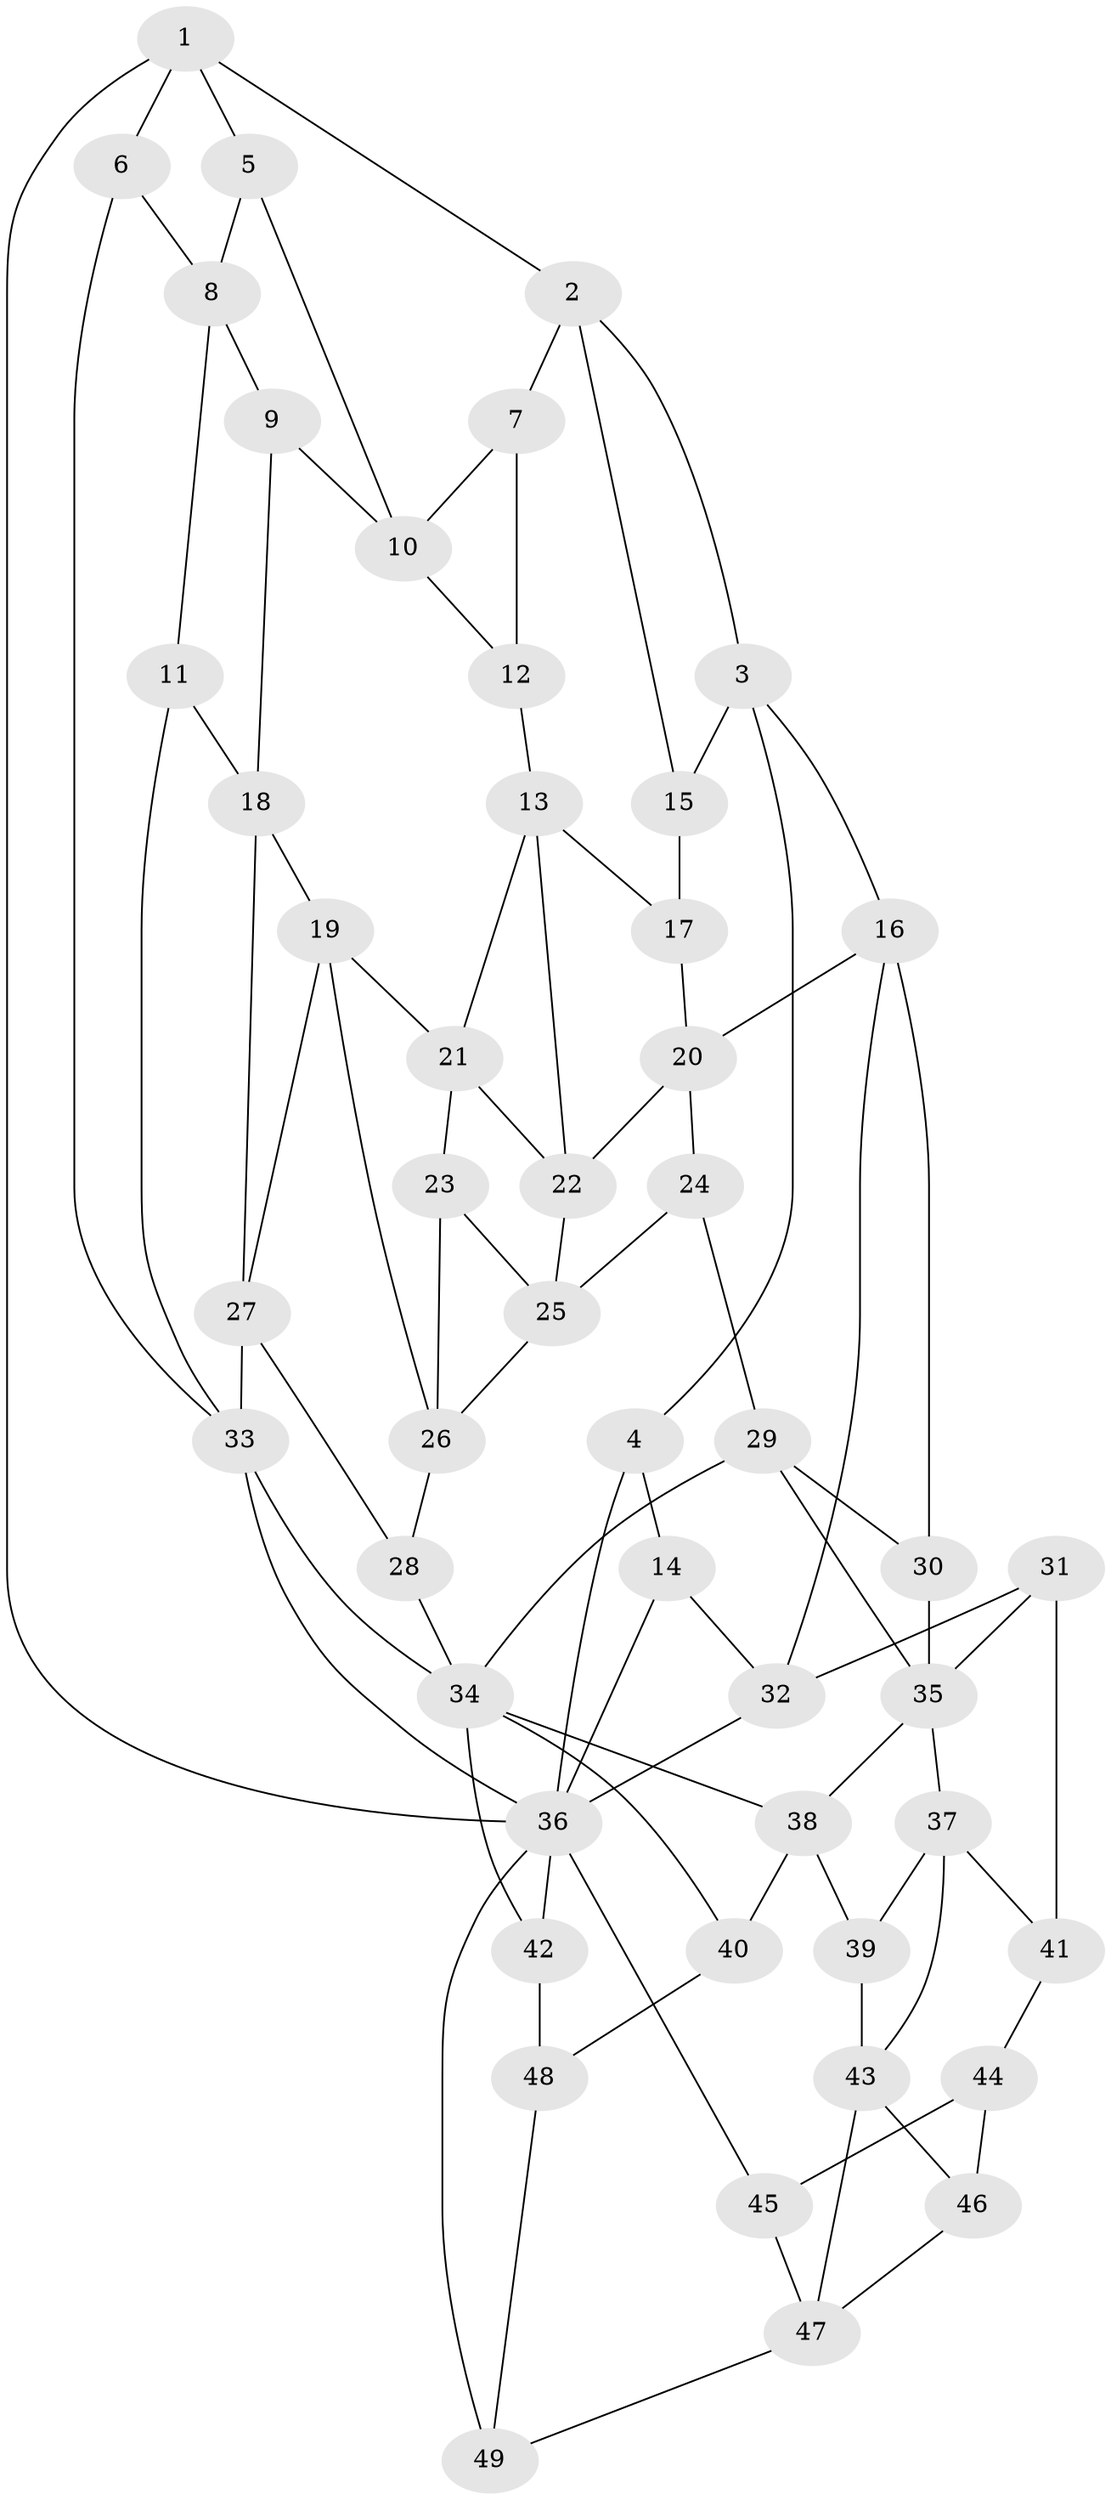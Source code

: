 // original degree distribution, {3: 0.030927835051546393, 5: 0.5051546391752577, 4: 0.23711340206185566, 6: 0.2268041237113402}
// Generated by graph-tools (version 1.1) at 2025/27/03/09/25 03:27:05]
// undirected, 49 vertices, 90 edges
graph export_dot {
graph [start="1"]
  node [color=gray90,style=filled];
  1;
  2;
  3;
  4;
  5;
  6;
  7;
  8;
  9;
  10;
  11;
  12;
  13;
  14;
  15;
  16;
  17;
  18;
  19;
  20;
  21;
  22;
  23;
  24;
  25;
  26;
  27;
  28;
  29;
  30;
  31;
  32;
  33;
  34;
  35;
  36;
  37;
  38;
  39;
  40;
  41;
  42;
  43;
  44;
  45;
  46;
  47;
  48;
  49;
  1 -- 2 [weight=1.0];
  1 -- 5 [weight=1.0];
  1 -- 6 [weight=1.0];
  1 -- 36 [weight=1.0];
  2 -- 3 [weight=1.0];
  2 -- 7 [weight=1.0];
  2 -- 15 [weight=1.0];
  3 -- 4 [weight=1.0];
  3 -- 15 [weight=1.0];
  3 -- 16 [weight=1.0];
  4 -- 14 [weight=1.0];
  4 -- 36 [weight=1.0];
  5 -- 8 [weight=1.0];
  5 -- 10 [weight=1.0];
  6 -- 8 [weight=1.0];
  6 -- 33 [weight=1.0];
  7 -- 10 [weight=1.0];
  7 -- 12 [weight=2.0];
  8 -- 9 [weight=1.0];
  8 -- 11 [weight=1.0];
  9 -- 10 [weight=1.0];
  9 -- 18 [weight=1.0];
  10 -- 12 [weight=1.0];
  11 -- 18 [weight=1.0];
  11 -- 33 [weight=1.0];
  12 -- 13 [weight=1.0];
  13 -- 17 [weight=1.0];
  13 -- 21 [weight=1.0];
  13 -- 22 [weight=1.0];
  14 -- 32 [weight=1.0];
  14 -- 36 [weight=1.0];
  15 -- 17 [weight=2.0];
  16 -- 20 [weight=1.0];
  16 -- 30 [weight=1.0];
  16 -- 32 [weight=1.0];
  17 -- 20 [weight=1.0];
  18 -- 19 [weight=1.0];
  18 -- 27 [weight=1.0];
  19 -- 21 [weight=1.0];
  19 -- 26 [weight=1.0];
  19 -- 27 [weight=1.0];
  20 -- 22 [weight=1.0];
  20 -- 24 [weight=1.0];
  21 -- 22 [weight=1.0];
  21 -- 23 [weight=1.0];
  22 -- 25 [weight=1.0];
  23 -- 25 [weight=1.0];
  23 -- 26 [weight=1.0];
  24 -- 25 [weight=1.0];
  24 -- 29 [weight=1.0];
  25 -- 26 [weight=1.0];
  26 -- 28 [weight=1.0];
  27 -- 28 [weight=1.0];
  27 -- 33 [weight=1.0];
  28 -- 34 [weight=1.0];
  29 -- 30 [weight=1.0];
  29 -- 34 [weight=1.0];
  29 -- 35 [weight=1.0];
  30 -- 35 [weight=2.0];
  31 -- 32 [weight=1.0];
  31 -- 35 [weight=1.0];
  31 -- 41 [weight=2.0];
  32 -- 36 [weight=1.0];
  33 -- 34 [weight=1.0];
  33 -- 36 [weight=2.0];
  34 -- 38 [weight=1.0];
  34 -- 40 [weight=1.0];
  34 -- 42 [weight=1.0];
  35 -- 37 [weight=1.0];
  35 -- 38 [weight=1.0];
  36 -- 42 [weight=1.0];
  36 -- 45 [weight=1.0];
  36 -- 49 [weight=2.0];
  37 -- 39 [weight=1.0];
  37 -- 41 [weight=1.0];
  37 -- 43 [weight=1.0];
  38 -- 39 [weight=1.0];
  38 -- 40 [weight=1.0];
  39 -- 43 [weight=1.0];
  40 -- 48 [weight=1.0];
  41 -- 44 [weight=1.0];
  42 -- 48 [weight=2.0];
  43 -- 46 [weight=1.0];
  43 -- 47 [weight=1.0];
  44 -- 45 [weight=1.0];
  44 -- 46 [weight=2.0];
  45 -- 47 [weight=1.0];
  46 -- 47 [weight=1.0];
  47 -- 49 [weight=1.0];
  48 -- 49 [weight=1.0];
}
